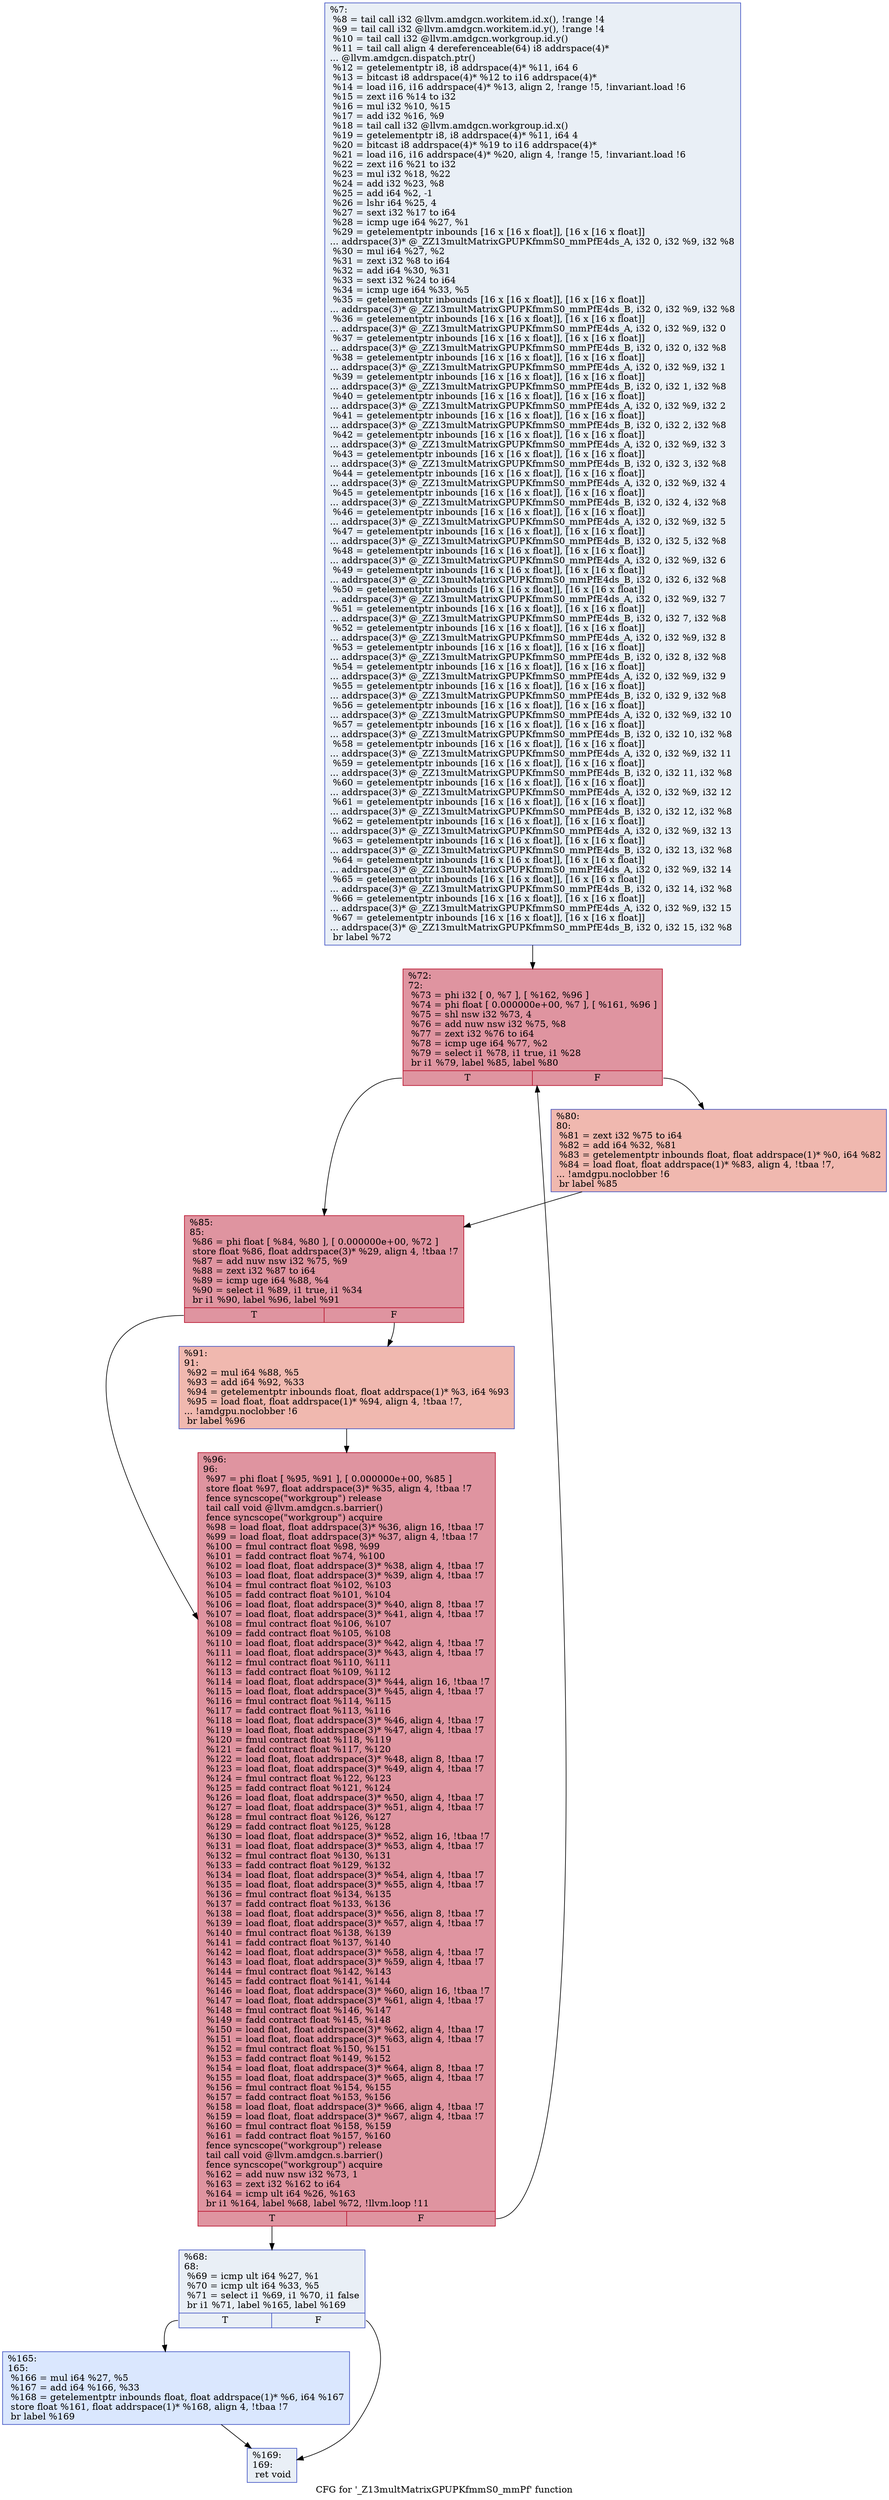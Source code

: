 digraph "CFG for '_Z13multMatrixGPUPKfmmS0_mmPf' function" {
	label="CFG for '_Z13multMatrixGPUPKfmmS0_mmPf' function";

	Node0x54f0970 [shape=record,color="#3d50c3ff", style=filled, fillcolor="#cedaeb70",label="{%7:\l  %8 = tail call i32 @llvm.amdgcn.workitem.id.x(), !range !4\l  %9 = tail call i32 @llvm.amdgcn.workitem.id.y(), !range !4\l  %10 = tail call i32 @llvm.amdgcn.workgroup.id.y()\l  %11 = tail call align 4 dereferenceable(64) i8 addrspace(4)*\l... @llvm.amdgcn.dispatch.ptr()\l  %12 = getelementptr i8, i8 addrspace(4)* %11, i64 6\l  %13 = bitcast i8 addrspace(4)* %12 to i16 addrspace(4)*\l  %14 = load i16, i16 addrspace(4)* %13, align 2, !range !5, !invariant.load !6\l  %15 = zext i16 %14 to i32\l  %16 = mul i32 %10, %15\l  %17 = add i32 %16, %9\l  %18 = tail call i32 @llvm.amdgcn.workgroup.id.x()\l  %19 = getelementptr i8, i8 addrspace(4)* %11, i64 4\l  %20 = bitcast i8 addrspace(4)* %19 to i16 addrspace(4)*\l  %21 = load i16, i16 addrspace(4)* %20, align 4, !range !5, !invariant.load !6\l  %22 = zext i16 %21 to i32\l  %23 = mul i32 %18, %22\l  %24 = add i32 %23, %8\l  %25 = add i64 %2, -1\l  %26 = lshr i64 %25, 4\l  %27 = sext i32 %17 to i64\l  %28 = icmp uge i64 %27, %1\l  %29 = getelementptr inbounds [16 x [16 x float]], [16 x [16 x float]]\l... addrspace(3)* @_ZZ13multMatrixGPUPKfmmS0_mmPfE4ds_A, i32 0, i32 %9, i32 %8\l  %30 = mul i64 %27, %2\l  %31 = zext i32 %8 to i64\l  %32 = add i64 %30, %31\l  %33 = sext i32 %24 to i64\l  %34 = icmp uge i64 %33, %5\l  %35 = getelementptr inbounds [16 x [16 x float]], [16 x [16 x float]]\l... addrspace(3)* @_ZZ13multMatrixGPUPKfmmS0_mmPfE4ds_B, i32 0, i32 %9, i32 %8\l  %36 = getelementptr inbounds [16 x [16 x float]], [16 x [16 x float]]\l... addrspace(3)* @_ZZ13multMatrixGPUPKfmmS0_mmPfE4ds_A, i32 0, i32 %9, i32 0\l  %37 = getelementptr inbounds [16 x [16 x float]], [16 x [16 x float]]\l... addrspace(3)* @_ZZ13multMatrixGPUPKfmmS0_mmPfE4ds_B, i32 0, i32 0, i32 %8\l  %38 = getelementptr inbounds [16 x [16 x float]], [16 x [16 x float]]\l... addrspace(3)* @_ZZ13multMatrixGPUPKfmmS0_mmPfE4ds_A, i32 0, i32 %9, i32 1\l  %39 = getelementptr inbounds [16 x [16 x float]], [16 x [16 x float]]\l... addrspace(3)* @_ZZ13multMatrixGPUPKfmmS0_mmPfE4ds_B, i32 0, i32 1, i32 %8\l  %40 = getelementptr inbounds [16 x [16 x float]], [16 x [16 x float]]\l... addrspace(3)* @_ZZ13multMatrixGPUPKfmmS0_mmPfE4ds_A, i32 0, i32 %9, i32 2\l  %41 = getelementptr inbounds [16 x [16 x float]], [16 x [16 x float]]\l... addrspace(3)* @_ZZ13multMatrixGPUPKfmmS0_mmPfE4ds_B, i32 0, i32 2, i32 %8\l  %42 = getelementptr inbounds [16 x [16 x float]], [16 x [16 x float]]\l... addrspace(3)* @_ZZ13multMatrixGPUPKfmmS0_mmPfE4ds_A, i32 0, i32 %9, i32 3\l  %43 = getelementptr inbounds [16 x [16 x float]], [16 x [16 x float]]\l... addrspace(3)* @_ZZ13multMatrixGPUPKfmmS0_mmPfE4ds_B, i32 0, i32 3, i32 %8\l  %44 = getelementptr inbounds [16 x [16 x float]], [16 x [16 x float]]\l... addrspace(3)* @_ZZ13multMatrixGPUPKfmmS0_mmPfE4ds_A, i32 0, i32 %9, i32 4\l  %45 = getelementptr inbounds [16 x [16 x float]], [16 x [16 x float]]\l... addrspace(3)* @_ZZ13multMatrixGPUPKfmmS0_mmPfE4ds_B, i32 0, i32 4, i32 %8\l  %46 = getelementptr inbounds [16 x [16 x float]], [16 x [16 x float]]\l... addrspace(3)* @_ZZ13multMatrixGPUPKfmmS0_mmPfE4ds_A, i32 0, i32 %9, i32 5\l  %47 = getelementptr inbounds [16 x [16 x float]], [16 x [16 x float]]\l... addrspace(3)* @_ZZ13multMatrixGPUPKfmmS0_mmPfE4ds_B, i32 0, i32 5, i32 %8\l  %48 = getelementptr inbounds [16 x [16 x float]], [16 x [16 x float]]\l... addrspace(3)* @_ZZ13multMatrixGPUPKfmmS0_mmPfE4ds_A, i32 0, i32 %9, i32 6\l  %49 = getelementptr inbounds [16 x [16 x float]], [16 x [16 x float]]\l... addrspace(3)* @_ZZ13multMatrixGPUPKfmmS0_mmPfE4ds_B, i32 0, i32 6, i32 %8\l  %50 = getelementptr inbounds [16 x [16 x float]], [16 x [16 x float]]\l... addrspace(3)* @_ZZ13multMatrixGPUPKfmmS0_mmPfE4ds_A, i32 0, i32 %9, i32 7\l  %51 = getelementptr inbounds [16 x [16 x float]], [16 x [16 x float]]\l... addrspace(3)* @_ZZ13multMatrixGPUPKfmmS0_mmPfE4ds_B, i32 0, i32 7, i32 %8\l  %52 = getelementptr inbounds [16 x [16 x float]], [16 x [16 x float]]\l... addrspace(3)* @_ZZ13multMatrixGPUPKfmmS0_mmPfE4ds_A, i32 0, i32 %9, i32 8\l  %53 = getelementptr inbounds [16 x [16 x float]], [16 x [16 x float]]\l... addrspace(3)* @_ZZ13multMatrixGPUPKfmmS0_mmPfE4ds_B, i32 0, i32 8, i32 %8\l  %54 = getelementptr inbounds [16 x [16 x float]], [16 x [16 x float]]\l... addrspace(3)* @_ZZ13multMatrixGPUPKfmmS0_mmPfE4ds_A, i32 0, i32 %9, i32 9\l  %55 = getelementptr inbounds [16 x [16 x float]], [16 x [16 x float]]\l... addrspace(3)* @_ZZ13multMatrixGPUPKfmmS0_mmPfE4ds_B, i32 0, i32 9, i32 %8\l  %56 = getelementptr inbounds [16 x [16 x float]], [16 x [16 x float]]\l... addrspace(3)* @_ZZ13multMatrixGPUPKfmmS0_mmPfE4ds_A, i32 0, i32 %9, i32 10\l  %57 = getelementptr inbounds [16 x [16 x float]], [16 x [16 x float]]\l... addrspace(3)* @_ZZ13multMatrixGPUPKfmmS0_mmPfE4ds_B, i32 0, i32 10, i32 %8\l  %58 = getelementptr inbounds [16 x [16 x float]], [16 x [16 x float]]\l... addrspace(3)* @_ZZ13multMatrixGPUPKfmmS0_mmPfE4ds_A, i32 0, i32 %9, i32 11\l  %59 = getelementptr inbounds [16 x [16 x float]], [16 x [16 x float]]\l... addrspace(3)* @_ZZ13multMatrixGPUPKfmmS0_mmPfE4ds_B, i32 0, i32 11, i32 %8\l  %60 = getelementptr inbounds [16 x [16 x float]], [16 x [16 x float]]\l... addrspace(3)* @_ZZ13multMatrixGPUPKfmmS0_mmPfE4ds_A, i32 0, i32 %9, i32 12\l  %61 = getelementptr inbounds [16 x [16 x float]], [16 x [16 x float]]\l... addrspace(3)* @_ZZ13multMatrixGPUPKfmmS0_mmPfE4ds_B, i32 0, i32 12, i32 %8\l  %62 = getelementptr inbounds [16 x [16 x float]], [16 x [16 x float]]\l... addrspace(3)* @_ZZ13multMatrixGPUPKfmmS0_mmPfE4ds_A, i32 0, i32 %9, i32 13\l  %63 = getelementptr inbounds [16 x [16 x float]], [16 x [16 x float]]\l... addrspace(3)* @_ZZ13multMatrixGPUPKfmmS0_mmPfE4ds_B, i32 0, i32 13, i32 %8\l  %64 = getelementptr inbounds [16 x [16 x float]], [16 x [16 x float]]\l... addrspace(3)* @_ZZ13multMatrixGPUPKfmmS0_mmPfE4ds_A, i32 0, i32 %9, i32 14\l  %65 = getelementptr inbounds [16 x [16 x float]], [16 x [16 x float]]\l... addrspace(3)* @_ZZ13multMatrixGPUPKfmmS0_mmPfE4ds_B, i32 0, i32 14, i32 %8\l  %66 = getelementptr inbounds [16 x [16 x float]], [16 x [16 x float]]\l... addrspace(3)* @_ZZ13multMatrixGPUPKfmmS0_mmPfE4ds_A, i32 0, i32 %9, i32 15\l  %67 = getelementptr inbounds [16 x [16 x float]], [16 x [16 x float]]\l... addrspace(3)* @_ZZ13multMatrixGPUPKfmmS0_mmPfE4ds_B, i32 0, i32 15, i32 %8\l  br label %72\l}"];
	Node0x54f0970 -> Node0x54f4450;
	Node0x54f6ba0 [shape=record,color="#3d50c3ff", style=filled, fillcolor="#cedaeb70",label="{%68:\l68:                                               \l  %69 = icmp ult i64 %27, %1\l  %70 = icmp ult i64 %33, %5\l  %71 = select i1 %69, i1 %70, i1 false\l  br i1 %71, label %165, label %169\l|{<s0>T|<s1>F}}"];
	Node0x54f6ba0:s0 -> Node0x54f6e30;
	Node0x54f6ba0:s1 -> Node0x54f6e80;
	Node0x54f4450 [shape=record,color="#b70d28ff", style=filled, fillcolor="#b70d2870",label="{%72:\l72:                                               \l  %73 = phi i32 [ 0, %7 ], [ %162, %96 ]\l  %74 = phi float [ 0.000000e+00, %7 ], [ %161, %96 ]\l  %75 = shl nsw i32 %73, 4\l  %76 = add nuw nsw i32 %75, %8\l  %77 = zext i32 %76 to i64\l  %78 = icmp uge i64 %77, %2\l  %79 = select i1 %78, i1 true, i1 %28\l  br i1 %79, label %85, label %80\l|{<s0>T|<s1>F}}"];
	Node0x54f4450:s0 -> Node0x54f7fa0;
	Node0x54f4450:s1 -> Node0x54f8030;
	Node0x54f8030 [shape=record,color="#3d50c3ff", style=filled, fillcolor="#dc5d4a70",label="{%80:\l80:                                               \l  %81 = zext i32 %75 to i64\l  %82 = add i64 %32, %81\l  %83 = getelementptr inbounds float, float addrspace(1)* %0, i64 %82\l  %84 = load float, float addrspace(1)* %83, align 4, !tbaa !7,\l... !amdgpu.noclobber !6\l  br label %85\l}"];
	Node0x54f8030 -> Node0x54f7fa0;
	Node0x54f7fa0 [shape=record,color="#b70d28ff", style=filled, fillcolor="#b70d2870",label="{%85:\l85:                                               \l  %86 = phi float [ %84, %80 ], [ 0.000000e+00, %72 ]\l  store float %86, float addrspace(3)* %29, align 4, !tbaa !7\l  %87 = add nuw nsw i32 %75, %9\l  %88 = zext i32 %87 to i64\l  %89 = icmp uge i64 %88, %4\l  %90 = select i1 %89, i1 true, i1 %34\l  br i1 %90, label %96, label %91\l|{<s0>T|<s1>F}}"];
	Node0x54f7fa0:s0 -> Node0x54f6ff0;
	Node0x54f7fa0:s1 -> Node0x54f8ef0;
	Node0x54f8ef0 [shape=record,color="#3d50c3ff", style=filled, fillcolor="#dc5d4a70",label="{%91:\l91:                                               \l  %92 = mul i64 %88, %5\l  %93 = add i64 %92, %33\l  %94 = getelementptr inbounds float, float addrspace(1)* %3, i64 %93\l  %95 = load float, float addrspace(1)* %94, align 4, !tbaa !7,\l... !amdgpu.noclobber !6\l  br label %96\l}"];
	Node0x54f8ef0 -> Node0x54f6ff0;
	Node0x54f6ff0 [shape=record,color="#b70d28ff", style=filled, fillcolor="#b70d2870",label="{%96:\l96:                                               \l  %97 = phi float [ %95, %91 ], [ 0.000000e+00, %85 ]\l  store float %97, float addrspace(3)* %35, align 4, !tbaa !7\l  fence syncscope(\"workgroup\") release\l  tail call void @llvm.amdgcn.s.barrier()\l  fence syncscope(\"workgroup\") acquire\l  %98 = load float, float addrspace(3)* %36, align 16, !tbaa !7\l  %99 = load float, float addrspace(3)* %37, align 4, !tbaa !7\l  %100 = fmul contract float %98, %99\l  %101 = fadd contract float %74, %100\l  %102 = load float, float addrspace(3)* %38, align 4, !tbaa !7\l  %103 = load float, float addrspace(3)* %39, align 4, !tbaa !7\l  %104 = fmul contract float %102, %103\l  %105 = fadd contract float %101, %104\l  %106 = load float, float addrspace(3)* %40, align 8, !tbaa !7\l  %107 = load float, float addrspace(3)* %41, align 4, !tbaa !7\l  %108 = fmul contract float %106, %107\l  %109 = fadd contract float %105, %108\l  %110 = load float, float addrspace(3)* %42, align 4, !tbaa !7\l  %111 = load float, float addrspace(3)* %43, align 4, !tbaa !7\l  %112 = fmul contract float %110, %111\l  %113 = fadd contract float %109, %112\l  %114 = load float, float addrspace(3)* %44, align 16, !tbaa !7\l  %115 = load float, float addrspace(3)* %45, align 4, !tbaa !7\l  %116 = fmul contract float %114, %115\l  %117 = fadd contract float %113, %116\l  %118 = load float, float addrspace(3)* %46, align 4, !tbaa !7\l  %119 = load float, float addrspace(3)* %47, align 4, !tbaa !7\l  %120 = fmul contract float %118, %119\l  %121 = fadd contract float %117, %120\l  %122 = load float, float addrspace(3)* %48, align 8, !tbaa !7\l  %123 = load float, float addrspace(3)* %49, align 4, !tbaa !7\l  %124 = fmul contract float %122, %123\l  %125 = fadd contract float %121, %124\l  %126 = load float, float addrspace(3)* %50, align 4, !tbaa !7\l  %127 = load float, float addrspace(3)* %51, align 4, !tbaa !7\l  %128 = fmul contract float %126, %127\l  %129 = fadd contract float %125, %128\l  %130 = load float, float addrspace(3)* %52, align 16, !tbaa !7\l  %131 = load float, float addrspace(3)* %53, align 4, !tbaa !7\l  %132 = fmul contract float %130, %131\l  %133 = fadd contract float %129, %132\l  %134 = load float, float addrspace(3)* %54, align 4, !tbaa !7\l  %135 = load float, float addrspace(3)* %55, align 4, !tbaa !7\l  %136 = fmul contract float %134, %135\l  %137 = fadd contract float %133, %136\l  %138 = load float, float addrspace(3)* %56, align 8, !tbaa !7\l  %139 = load float, float addrspace(3)* %57, align 4, !tbaa !7\l  %140 = fmul contract float %138, %139\l  %141 = fadd contract float %137, %140\l  %142 = load float, float addrspace(3)* %58, align 4, !tbaa !7\l  %143 = load float, float addrspace(3)* %59, align 4, !tbaa !7\l  %144 = fmul contract float %142, %143\l  %145 = fadd contract float %141, %144\l  %146 = load float, float addrspace(3)* %60, align 16, !tbaa !7\l  %147 = load float, float addrspace(3)* %61, align 4, !tbaa !7\l  %148 = fmul contract float %146, %147\l  %149 = fadd contract float %145, %148\l  %150 = load float, float addrspace(3)* %62, align 4, !tbaa !7\l  %151 = load float, float addrspace(3)* %63, align 4, !tbaa !7\l  %152 = fmul contract float %150, %151\l  %153 = fadd contract float %149, %152\l  %154 = load float, float addrspace(3)* %64, align 8, !tbaa !7\l  %155 = load float, float addrspace(3)* %65, align 4, !tbaa !7\l  %156 = fmul contract float %154, %155\l  %157 = fadd contract float %153, %156\l  %158 = load float, float addrspace(3)* %66, align 4, !tbaa !7\l  %159 = load float, float addrspace(3)* %67, align 4, !tbaa !7\l  %160 = fmul contract float %158, %159\l  %161 = fadd contract float %157, %160\l  fence syncscope(\"workgroup\") release\l  tail call void @llvm.amdgcn.s.barrier()\l  fence syncscope(\"workgroup\") acquire\l  %162 = add nuw nsw i32 %73, 1\l  %163 = zext i32 %162 to i64\l  %164 = icmp ult i64 %26, %163\l  br i1 %164, label %68, label %72, !llvm.loop !11\l|{<s0>T|<s1>F}}"];
	Node0x54f6ff0:s0 -> Node0x54f6ba0;
	Node0x54f6ff0:s1 -> Node0x54f4450;
	Node0x54f6e30 [shape=record,color="#3d50c3ff", style=filled, fillcolor="#abc8fd70",label="{%165:\l165:                                              \l  %166 = mul i64 %27, %5\l  %167 = add i64 %166, %33\l  %168 = getelementptr inbounds float, float addrspace(1)* %6, i64 %167\l  store float %161, float addrspace(1)* %168, align 4, !tbaa !7\l  br label %169\l}"];
	Node0x54f6e30 -> Node0x54f6e80;
	Node0x54f6e80 [shape=record,color="#3d50c3ff", style=filled, fillcolor="#cedaeb70",label="{%169:\l169:                                              \l  ret void\l}"];
}
